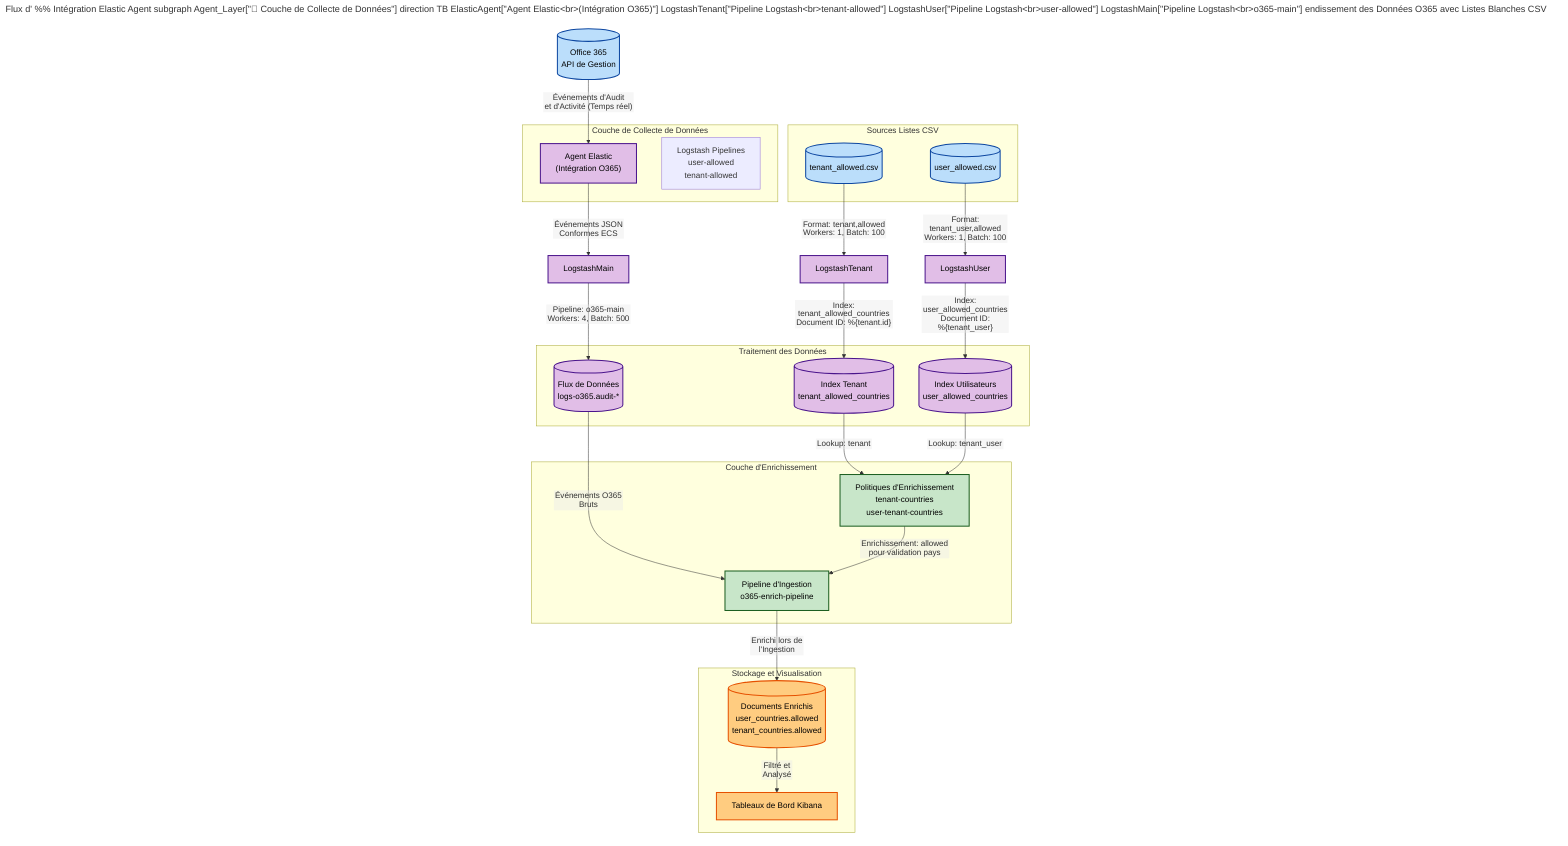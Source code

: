 ---
title: Flux d'    %% Intégration Elastic Agent
    subgraph Agent_Layer["🔄 Couche de Collecte de Données"]
        direction TB
        ElasticAgent["Agent Elastic<br/>(Intégration O365)"]
        LogstashTenant["Pipeline Logstash<br/>tenant-allowed"]
        LogstashUser["Pipeline Logstash<br/>user-allowed"]
        LogstashMain["Pipeline Logstash<br/>o365-main"]
    endissement des Données O365 avec Listes Blanches CSV
config:
  flowchart:
    htmlLabels: false
    curve: 'basis'
---

flowchart TB
    %% Sources de données Office 365
    O365[("Office 365<br/>API de Gestion")]
    
    %% Sources CSV
    subgraph CSV_Sources["Sources Listes CSV"]
        direction TB
        UserCSV[("user_allowed.csv")]
        TenantCSV[("tenant_allowed.csv")]
    end
    
    %% Intégration Elastic Agent
    subgraph Agent_Layer["Couche de Collecte de Données"]
        direction TB
        ElasticAgent["Agent Elastic<br/>(Intégration O365)"]
        LogstashCSV["Logstash Pipelines<br/>user-allowed<br/>tenant-allowed"]
    end
    
    %% Couche de traitement
    subgraph Processing["Traitement des Données"]
        direction TB
        DataStreams[("Flux de Données<br/>logs-o365.audit-*")]
        TenantIndex[("Index Tenant<br/>tenant_allowed_countries")]
        UserIndex[("Index Utilisateurs<br/>user_allowed_countries")]
    end
    
    %% Couche d'enrichissement
    subgraph Enrichment["Couche d'Enrichissement"]
        direction TB
        EnrichPolicies["Politiques d'Enrichissement<br/>tenant-countries<br/>user-tenant-countries"]
        IngestPipeline["Pipeline d'Ingestion<br/>o365-enrich-pipeline"]
    end
    
    %% Stockage et visualisation
    subgraph Output["Stockage et Visualisation"]
        direction TB
        EnrichedDocs[("Documents Enrichis<br/>user_countries.allowed<br/>tenant_countries.allowed")]
        KibanaDash["Tableaux de Bord Kibana"]
    end
    
    %% Connexions de flux de données
    O365 -->|"Événements d'Audit<br/>et d'Activité (Temps réel)"| ElasticAgent
    UserCSV -->|"Format: tenant_user,allowed<br/>Workers: 1, Batch: 100"| LogstashUser
    TenantCSV -->|"Format: tenant,allowed<br/>Workers: 1, Batch: 100"| LogstashTenant
    
    ElasticAgent -->|"Événements JSON<br/>Conformes ECS"| LogstashMain
    LogstashMain -->|"Pipeline: o365-main<br/>Workers: 4, Batch: 500"| DataStreams
    LogstashTenant -->|"Index: tenant_allowed_countries<br/>Document ID: %{tenant.id}"| TenantIndex
    LogstashUser -->|"Index: user_allowed_countries<br/>Document ID: %{tenant_user}"| UserIndex
    
    DataStreams -->|"Événements O365<br/>Bruts"| IngestPipeline
    TenantIndex -->|"Lookup: tenant"| EnrichPolicies
    UserIndex -->|"Lookup: tenant_user"| EnrichPolicies
    EnrichPolicies -->|"Enrichissement: allowed<br/>pour validation pays"| IngestPipeline
    
    IngestPipeline -->|"Enrichi lors de<br/>l'Ingestion"| EnrichedDocs
    EnrichedDocs -->|"Filtré et<br/>Analysé"| KibanaDash
    
    %% Styles pour les différents composants avec contraste élevé
    classDef sourceStyle fill:#bbdefb,stroke:#0d47a1,stroke-width:2px,color:#000000
    classDef processStyle fill:#e1bee7,stroke:#4a148c,stroke-width:2px,color:#000000
    classDef enrichStyle fill:#c8e6c9,stroke:#1b5e20,stroke-width:2px,color:#000000
    classDef outputStyle fill:#ffcc80,stroke:#e65100,stroke-width:2px,color:#000000
    
    class O365,UserCSV,TenantCSV sourceStyle
    class ElasticAgent,LogstashTenant,LogstashUser,LogstashMain,DataStreams,TenantIndex,UserIndex processStyle
    class EnrichPolicies,IngestPipeline enrichStyle
    class EnrichedDocs,KibanaDash outputStyle